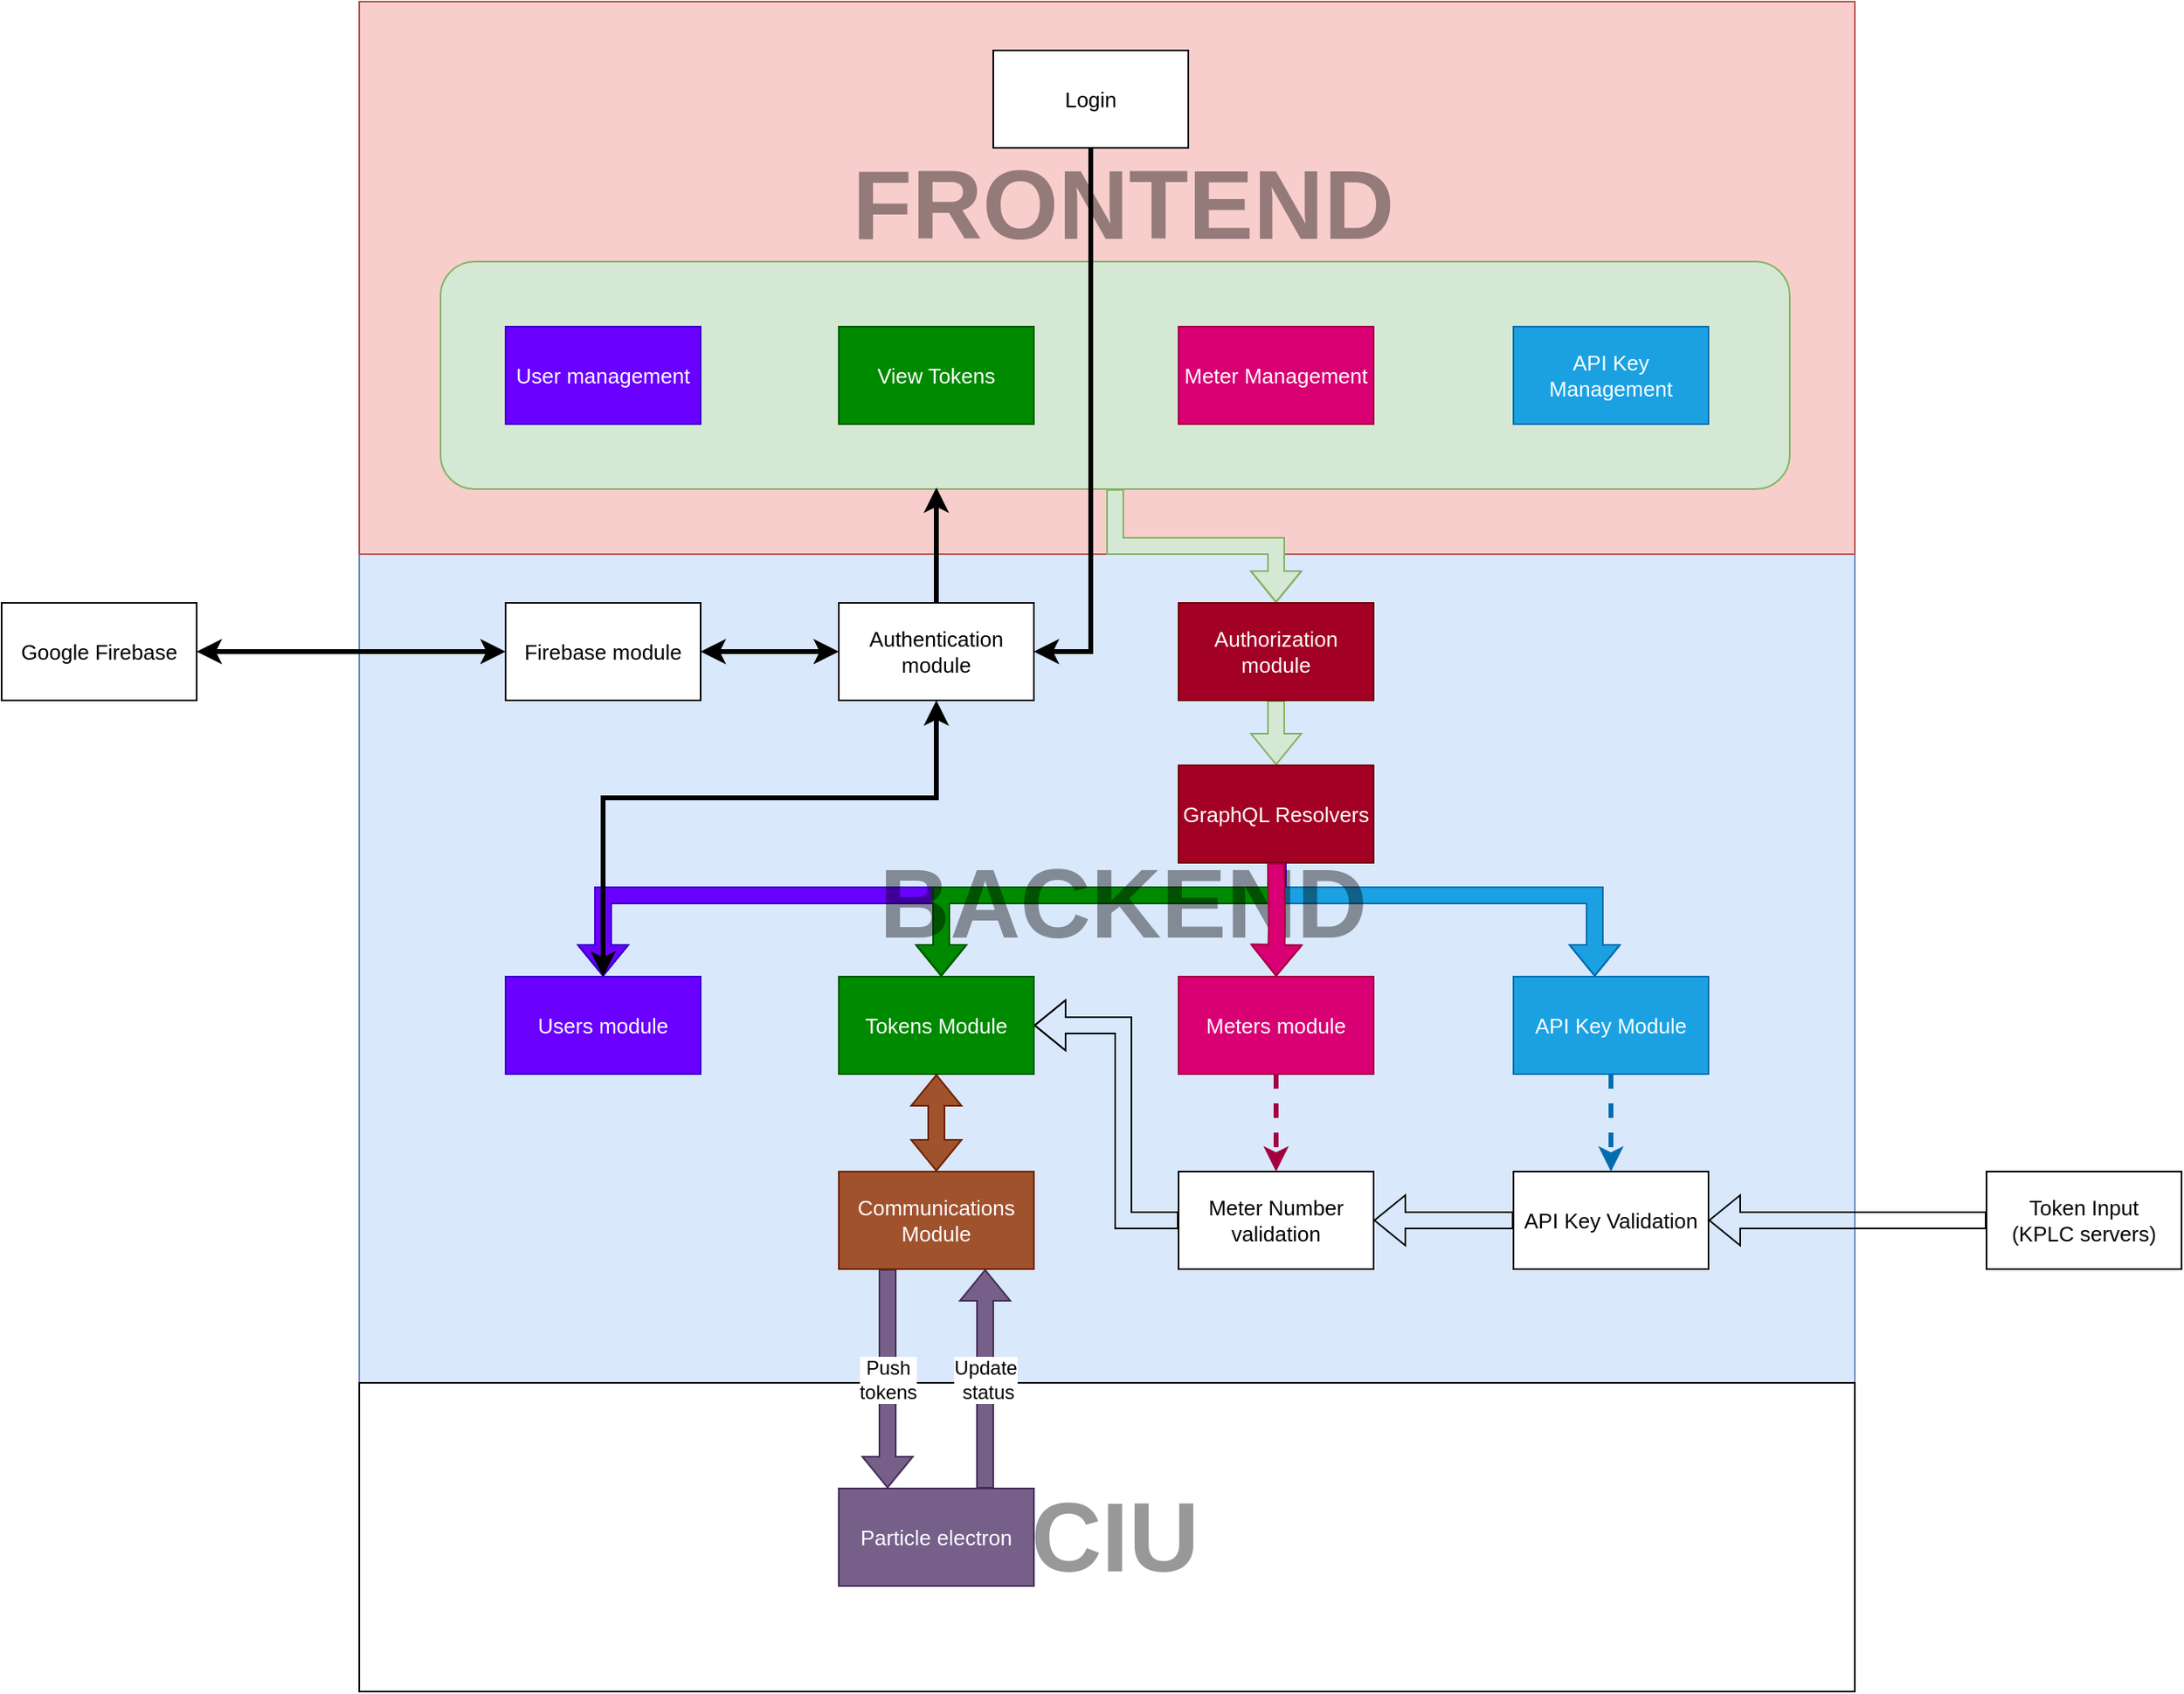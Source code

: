 <mxfile version="13.9.9" type="device"><diagram id="C5RBs43oDa-KdzZeNtuy" name="Page-1"><mxGraphModel dx="1574" dy="1429" grid="1" gridSize="10" guides="1" tooltips="1" connect="1" arrows="1" fold="1" page="1" pageScale="1" pageWidth="827" pageHeight="1169" math="0" shadow="0"><root><mxCell id="WIyWlLk6GJQsqaUBKTNV-0"/><mxCell id="WIyWlLk6GJQsqaUBKTNV-1" parent="WIyWlLk6GJQsqaUBKTNV-0"/><mxCell id="aEoYYCFHLiUPDO5pjgAt-21" value="" style="rounded=0;whiteSpace=wrap;html=1;fillColor=#dae8fc;strokeColor=#6c8ebf;textOpacity=40;fontSize=60;fontStyle=1" parent="WIyWlLk6GJQsqaUBKTNV-1" vertex="1"><mxGeometry x="240" y="440" width="920" height="510" as="geometry"/></mxCell><mxCell id="aEoYYCFHLiUPDO5pjgAt-15" value="" style="rounded=0;whiteSpace=wrap;html=1;fillColor=#f8cecc;strokeColor=#b85450;fontSize=60;textOpacity=40;" parent="WIyWlLk6GJQsqaUBKTNV-1" vertex="1"><mxGeometry x="240" y="100" width="920" height="340" as="geometry"/></mxCell><mxCell id="aEoYYCFHLiUPDO5pjgAt-24" style="edgeStyle=orthogonalEdgeStyle;rounded=0;orthogonalLoop=1;jettySize=auto;html=1;shape=flexArrow;fillColor=#d5e8d4;strokeColor=#82b366;" parent="WIyWlLk6GJQsqaUBKTNV-1" source="aEoYYCFHLiUPDO5pjgAt-22" target="aEoYYCFHLiUPDO5pjgAt-6" edge="1"><mxGeometry relative="1" as="geometry"/></mxCell><mxCell id="aEoYYCFHLiUPDO5pjgAt-22" value="" style="rounded=1;whiteSpace=wrap;html=1;fillColor=#d5e8d4;strokeColor=#82b366;" parent="WIyWlLk6GJQsqaUBKTNV-1" vertex="1"><mxGeometry x="290" y="260" width="830" height="140" as="geometry"/></mxCell><mxCell id="aEoYYCFHLiUPDO5pjgAt-14" style="edgeStyle=orthogonalEdgeStyle;rounded=0;orthogonalLoop=1;jettySize=auto;html=1;entryX=1;entryY=0.5;entryDx=0;entryDy=0;strokeWidth=3;" parent="WIyWlLk6GJQsqaUBKTNV-1" source="aEoYYCFHLiUPDO5pjgAt-7" target="aEoYYCFHLiUPDO5pjgAt-0" edge="1"><mxGeometry relative="1" as="geometry"/></mxCell><mxCell id="aEoYYCFHLiUPDO5pjgAt-7" value="Login" style="rounded=0;whiteSpace=wrap;html=1;fontSize=13;" parent="WIyWlLk6GJQsqaUBKTNV-1" vertex="1"><mxGeometry x="630" y="130" width="120" height="60" as="geometry"/></mxCell><mxCell id="aEoYYCFHLiUPDO5pjgAt-16" style="edgeStyle=orthogonalEdgeStyle;rounded=0;orthogonalLoop=1;jettySize=auto;html=1;strokeWidth=3;fillColor=#d5e8d4;" parent="WIyWlLk6GJQsqaUBKTNV-1" source="aEoYYCFHLiUPDO5pjgAt-0" edge="1"><mxGeometry relative="1" as="geometry"><mxPoint x="595" y="399" as="targetPoint"/></mxGeometry></mxCell><mxCell id="aEoYYCFHLiUPDO5pjgAt-40" style="edgeStyle=orthogonalEdgeStyle;shape=flexArrow;rounded=0;orthogonalLoop=1;jettySize=auto;html=1;startArrow=none;startFill=0;strokeWidth=1;fontSize=60;entryX=1;entryY=0.5;entryDx=0;entryDy=0;" parent="WIyWlLk6GJQsqaUBKTNV-1" source="aEoYYCFHLiUPDO5pjgAt-18" target="aEoYYCFHLiUPDO5pjgAt-12" edge="1"><mxGeometry relative="1" as="geometry"><Array as="points"><mxPoint x="710" y="850"/><mxPoint x="710" y="730"/></Array></mxGeometry></mxCell><mxCell id="aEoYYCFHLiUPDO5pjgAt-18" value="Meter Number validation" style="rounded=0;whiteSpace=wrap;html=1;fontSize=13;" parent="WIyWlLk6GJQsqaUBKTNV-1" vertex="1"><mxGeometry x="744" y="820" width="120" height="60" as="geometry"/></mxCell><mxCell id="aEoYYCFHLiUPDO5pjgAt-39" style="edgeStyle=orthogonalEdgeStyle;shape=flexArrow;rounded=0;orthogonalLoop=1;jettySize=auto;html=1;startArrow=none;startFill=0;strokeWidth=1;fontSize=60;" parent="WIyWlLk6GJQsqaUBKTNV-1" source="aEoYYCFHLiUPDO5pjgAt-19" target="aEoYYCFHLiUPDO5pjgAt-18" edge="1"><mxGeometry relative="1" as="geometry"/></mxCell><mxCell id="aEoYYCFHLiUPDO5pjgAt-19" value="API Key Validation" style="rounded=0;whiteSpace=wrap;html=1;fontSize=13;" parent="WIyWlLk6GJQsqaUBKTNV-1" vertex="1"><mxGeometry x="950" y="820" width="120" height="60" as="geometry"/></mxCell><mxCell id="aEoYYCFHLiUPDO5pjgAt-1" value="User management" style="rounded=0;whiteSpace=wrap;html=1;fontSize=13;fillColor=#6a00ff;strokeColor=#3700CC;fontColor=#ffffff;" parent="WIyWlLk6GJQsqaUBKTNV-1" vertex="1"><mxGeometry x="330" y="300" width="120" height="60" as="geometry"/></mxCell><mxCell id="aEoYYCFHLiUPDO5pjgAt-2" value="Meter Management" style="rounded=0;whiteSpace=wrap;html=1;fontSize=13;fillColor=#d80073;strokeColor=#A50040;fontColor=#ffffff;" parent="WIyWlLk6GJQsqaUBKTNV-1" vertex="1"><mxGeometry x="744" y="300" width="120" height="60" as="geometry"/></mxCell><mxCell id="aEoYYCFHLiUPDO5pjgAt-3" value="API Key Management" style="rounded=0;whiteSpace=wrap;html=1;fontSize=13;fillColor=#1ba1e2;strokeColor=#006EAF;fontColor=#ffffff;" parent="WIyWlLk6GJQsqaUBKTNV-1" vertex="1"><mxGeometry x="950" y="300" width="120" height="60" as="geometry"/></mxCell><mxCell id="aEoYYCFHLiUPDO5pjgAt-4" value="View Tokens" style="rounded=0;whiteSpace=wrap;html=1;fontSize=13;fillColor=#008a00;strokeColor=#005700;fontColor=#ffffff;" parent="WIyWlLk6GJQsqaUBKTNV-1" vertex="1"><mxGeometry x="535" y="300" width="120" height="60" as="geometry"/></mxCell><mxCell id="aEoYYCFHLiUPDO5pjgAt-9" value="Users module" style="rounded=0;whiteSpace=wrap;html=1;fontSize=13;fillColor=#6a00ff;strokeColor=#3700CC;fontColor=#ffffff;" parent="WIyWlLk6GJQsqaUBKTNV-1" vertex="1"><mxGeometry x="330" y="700" width="120" height="60" as="geometry"/></mxCell><mxCell id="aEoYYCFHLiUPDO5pjgAt-45" style="edgeStyle=orthogonalEdgeStyle;rounded=0;orthogonalLoop=1;jettySize=auto;html=1;entryX=0.5;entryY=0;entryDx=0;entryDy=0;dashed=1;startArrow=none;startFill=0;strokeWidth=3;fontSize=60;jumpSize=6;fillColor=#d80073;strokeColor=#A50040;" parent="WIyWlLk6GJQsqaUBKTNV-1" source="aEoYYCFHLiUPDO5pjgAt-10" target="aEoYYCFHLiUPDO5pjgAt-18" edge="1"><mxGeometry relative="1" as="geometry"/></mxCell><mxCell id="aEoYYCFHLiUPDO5pjgAt-10" value="Meters module" style="rounded=0;whiteSpace=wrap;html=1;fontSize=13;fillColor=#d80073;strokeColor=#A50040;fontColor=#ffffff;" parent="WIyWlLk6GJQsqaUBKTNV-1" vertex="1"><mxGeometry x="744" y="700" width="120" height="60" as="geometry"/></mxCell><mxCell id="aEoYYCFHLiUPDO5pjgAt-44" style="edgeStyle=orthogonalEdgeStyle;rounded=0;orthogonalLoop=1;jettySize=auto;html=1;startArrow=none;startFill=0;strokeWidth=3;fontSize=60;dashed=1;fillColor=#1ba1e2;strokeColor=#006EAF;" parent="WIyWlLk6GJQsqaUBKTNV-1" source="aEoYYCFHLiUPDO5pjgAt-11" target="aEoYYCFHLiUPDO5pjgAt-19" edge="1"><mxGeometry relative="1" as="geometry"/></mxCell><mxCell id="aEoYYCFHLiUPDO5pjgAt-11" value="API Key Module" style="rounded=0;whiteSpace=wrap;html=1;fontSize=13;fillColor=#1ba1e2;strokeColor=#006EAF;fontColor=#ffffff;" parent="WIyWlLk6GJQsqaUBKTNV-1" vertex="1"><mxGeometry x="950" y="700" width="120" height="60" as="geometry"/></mxCell><mxCell id="aEoYYCFHLiUPDO5pjgAt-12" value="Tokens Module" style="rounded=0;whiteSpace=wrap;html=1;fontSize=13;fillColor=#008a00;strokeColor=#005700;fontColor=#ffffff;" parent="WIyWlLk6GJQsqaUBKTNV-1" vertex="1"><mxGeometry x="535" y="700" width="120" height="60" as="geometry"/></mxCell><mxCell id="aEoYYCFHLiUPDO5pjgAt-35" style="edgeStyle=orthogonalEdgeStyle;rounded=0;orthogonalLoop=1;jettySize=auto;html=1;strokeWidth=3;fontSize=60;startArrow=classic;startFill=1;" parent="WIyWlLk6GJQsqaUBKTNV-1" source="aEoYYCFHLiUPDO5pjgAt-0" target="aEoYYCFHLiUPDO5pjgAt-34" edge="1"><mxGeometry relative="1" as="geometry"/></mxCell><mxCell id="aEoYYCFHLiUPDO5pjgAt-0" value="Authentication module" style="rounded=0;whiteSpace=wrap;html=1;fontSize=13;" parent="WIyWlLk6GJQsqaUBKTNV-1" vertex="1"><mxGeometry x="535" y="470" width="120" height="60" as="geometry"/></mxCell><mxCell id="aEoYYCFHLiUPDO5pjgAt-26" style="edgeStyle=orthogonalEdgeStyle;shape=flexArrow;rounded=0;orthogonalLoop=1;jettySize=auto;html=1;fillColor=#6a00ff;strokeColor=#3700CC;entryX=0.5;entryY=0;entryDx=0;entryDy=0;exitX=0.75;exitY=0;exitDx=0;exitDy=0;" parent="WIyWlLk6GJQsqaUBKTNV-1" source="aEoYYCFHLiUPDO5pjgAt-51" target="aEoYYCFHLiUPDO5pjgAt-9" edge="1"><mxGeometry relative="1" as="geometry"><mxPoint x="804.0" y="630" as="sourcePoint"/><Array as="points"><mxPoint x="805" y="650"/><mxPoint x="390" y="650"/></Array></mxGeometry></mxCell><mxCell id="aEoYYCFHLiUPDO5pjgAt-37" style="edgeStyle=orthogonalEdgeStyle;shape=flexArrow;rounded=0;orthogonalLoop=1;jettySize=auto;html=1;startArrow=none;startFill=0;strokeWidth=1;fontSize=60;fillColor=#1ba1e2;strokeColor=#006EAF;" parent="WIyWlLk6GJQsqaUBKTNV-1" target="aEoYYCFHLiUPDO5pjgAt-11" edge="1"><mxGeometry relative="1" as="geometry"><mxPoint x="804.0" y="630" as="sourcePoint"/><Array as="points"><mxPoint x="804" y="650"/><mxPoint x="1000" y="650"/></Array></mxGeometry></mxCell><mxCell id="aEoYYCFHLiUPDO5pjgAt-49" style="edgeStyle=orthogonalEdgeStyle;rounded=0;jumpSize=6;orthogonalLoop=1;jettySize=auto;html=1;startArrow=none;startFill=0;strokeWidth=1;fontSize=12;shape=flexArrow;fillColor=#d5e8d4;strokeColor=#82b366;" parent="WIyWlLk6GJQsqaUBKTNV-1" source="aEoYYCFHLiUPDO5pjgAt-6" target="aEoYYCFHLiUPDO5pjgAt-47" edge="1"><mxGeometry relative="1" as="geometry"/></mxCell><mxCell id="aEoYYCFHLiUPDO5pjgAt-6" value="Authorization module" style="rounded=0;whiteSpace=wrap;html=1;fillColor=#a20025;strokeColor=#6F0000;fontSize=13;fontColor=#ffffff;" parent="WIyWlLk6GJQsqaUBKTNV-1" vertex="1"><mxGeometry x="744" y="470" width="120" height="60" as="geometry"/></mxCell><mxCell id="aEoYYCFHLiUPDO5pjgAt-38" style="edgeStyle=orthogonalEdgeStyle;shape=flexArrow;rounded=0;orthogonalLoop=1;jettySize=auto;html=1;startArrow=none;startFill=0;strokeWidth=1;fontSize=60;" parent="WIyWlLk6GJQsqaUBKTNV-1" source="aEoYYCFHLiUPDO5pjgAt-27" target="aEoYYCFHLiUPDO5pjgAt-19" edge="1"><mxGeometry relative="1" as="geometry"><mxPoint x="1200" y="850" as="sourcePoint"/></mxGeometry></mxCell><mxCell id="aEoYYCFHLiUPDO5pjgAt-27" value="Token Input&lt;br&gt;(KPLC servers)" style="rounded=0;whiteSpace=wrap;html=1;fontSize=13;" parent="WIyWlLk6GJQsqaUBKTNV-1" vertex="1"><mxGeometry x="1241" y="820" width="120" height="60" as="geometry"/></mxCell><mxCell id="aEoYYCFHLiUPDO5pjgAt-28" value="" style="rounded=0;whiteSpace=wrap;html=1;fontSize=60;fontStyle=1;textOpacity=40;" parent="WIyWlLk6GJQsqaUBKTNV-1" vertex="1"><mxGeometry x="240" y="950" width="920" height="190" as="geometry"/></mxCell><mxCell id="aEoYYCFHLiUPDO5pjgAt-43" value="&lt;font style=&quot;font-size: 12px&quot;&gt;Update&lt;br&gt;&amp;nbsp;status&lt;/font&gt;" style="edgeStyle=orthogonalEdgeStyle;shape=flexArrow;rounded=0;orthogonalLoop=1;jettySize=auto;html=1;startArrow=none;startFill=0;strokeWidth=1;fontSize=12;entryX=0.75;entryY=1;entryDx=0;entryDy=0;exitX=0.75;exitY=0;exitDx=0;exitDy=0;fillColor=#76608a;strokeColor=#432D57;" parent="WIyWlLk6GJQsqaUBKTNV-1" source="aEoYYCFHLiUPDO5pjgAt-29" target="aEoYYCFHLiUPDO5pjgAt-31" edge="1"><mxGeometry relative="1" as="geometry"/></mxCell><mxCell id="aEoYYCFHLiUPDO5pjgAt-29" value="Particle electron" style="rounded=0;whiteSpace=wrap;html=1;fontSize=13;fillColor=#76608a;strokeColor=#432D57;fontColor=#ffffff;" parent="WIyWlLk6GJQsqaUBKTNV-1" vertex="1"><mxGeometry x="535" y="1015" width="120" height="60" as="geometry"/></mxCell><mxCell id="aEoYYCFHLiUPDO5pjgAt-30" value="FRONTEND" style="rounded=0;whiteSpace=wrap;html=1;fontSize=60;strokeColor=none;fillColor=none;textOpacity=40;fontStyle=1" parent="WIyWlLk6GJQsqaUBKTNV-1" vertex="1"><mxGeometry x="530" y="170" width="360" height="110" as="geometry"/></mxCell><mxCell id="aEoYYCFHLiUPDO5pjgAt-42" value="Push&lt;br&gt;tokens" style="edgeStyle=orthogonalEdgeStyle;shape=flexArrow;rounded=0;orthogonalLoop=1;jettySize=auto;html=1;startArrow=none;startFill=0;strokeWidth=1;fontSize=12;exitX=0.25;exitY=1;exitDx=0;exitDy=0;entryX=0.25;entryY=0;entryDx=0;entryDy=0;fillColor=#76608a;strokeColor=#432D57;" parent="WIyWlLk6GJQsqaUBKTNV-1" source="aEoYYCFHLiUPDO5pjgAt-31" target="aEoYYCFHLiUPDO5pjgAt-29" edge="1"><mxGeometry relative="1" as="geometry"/></mxCell><mxCell id="aEoYYCFHLiUPDO5pjgAt-34" value="Firebase module" style="rounded=0;whiteSpace=wrap;html=1;fontSize=13;" parent="WIyWlLk6GJQsqaUBKTNV-1" vertex="1"><mxGeometry x="330" y="470" width="120" height="60" as="geometry"/></mxCell><mxCell id="aEoYYCFHLiUPDO5pjgAt-47" value="GraphQL Resolvers" style="rounded=0;whiteSpace=wrap;html=1;fillColor=#a20025;fontSize=13;strokeColor=#6F0000;fontColor=#ffffff;" parent="WIyWlLk6GJQsqaUBKTNV-1" vertex="1"><mxGeometry x="744" y="570" width="120" height="60" as="geometry"/></mxCell><mxCell id="aEoYYCFHLiUPDO5pjgAt-31" value="Communications Module" style="rounded=0;whiteSpace=wrap;html=1;fontSize=13;fillColor=#a0522d;strokeColor=#6D1F00;fontColor=#ffffff;" parent="WIyWlLk6GJQsqaUBKTNV-1" vertex="1"><mxGeometry x="535" y="820" width="120" height="60" as="geometry"/></mxCell><mxCell id="aEoYYCFHLiUPDO5pjgAt-48" style="edgeStyle=orthogonalEdgeStyle;shape=flexArrow;rounded=0;orthogonalLoop=1;jettySize=auto;html=1;startArrow=block;startFill=0;strokeWidth=1;fontSize=60;fillColor=#a0522d;strokeColor=#6D1F00;" parent="WIyWlLk6GJQsqaUBKTNV-1" source="aEoYYCFHLiUPDO5pjgAt-12" target="aEoYYCFHLiUPDO5pjgAt-31" edge="1"><mxGeometry relative="1" as="geometry"><mxPoint x="378.56" y="763.84" as="sourcePoint"/><mxPoint x="430" y="890" as="targetPoint"/></mxGeometry></mxCell><mxCell id="aEoYYCFHLiUPDO5pjgAt-53" value="Google Firebase" style="rounded=0;whiteSpace=wrap;html=1;fontSize=13;" parent="WIyWlLk6GJQsqaUBKTNV-1" vertex="1"><mxGeometry x="20" y="470" width="120" height="60" as="geometry"/></mxCell><mxCell id="aEoYYCFHLiUPDO5pjgAt-54" style="edgeStyle=orthogonalEdgeStyle;rounded=0;orthogonalLoop=1;jettySize=auto;html=1;strokeWidth=3;fontSize=60;startArrow=classic;startFill=1;entryX=1;entryY=0.5;entryDx=0;entryDy=0;" parent="WIyWlLk6GJQsqaUBKTNV-1" source="aEoYYCFHLiUPDO5pjgAt-34" target="aEoYYCFHLiUPDO5pjgAt-53" edge="1"><mxGeometry relative="1" as="geometry"><mxPoint x="280" y="499.66" as="sourcePoint"/><mxPoint x="250" y="500" as="targetPoint"/><Array as="points"/></mxGeometry></mxCell><mxCell id="aEoYYCFHLiUPDO5pjgAt-57" value="CIU" style="rounded=0;whiteSpace=wrap;html=1;fontSize=60;strokeColor=none;fillColor=none;textOpacity=40;fontStyle=1" parent="WIyWlLk6GJQsqaUBKTNV-1" vertex="1"><mxGeometry x="650" y="990" width="110" height="110" as="geometry"/></mxCell><mxCell id="aEoYYCFHLiUPDO5pjgAt-25" style="edgeStyle=orthogonalEdgeStyle;shape=flexArrow;rounded=0;orthogonalLoop=1;jettySize=auto;html=1;fillColor=#008a00;strokeColor=#005700;" parent="WIyWlLk6GJQsqaUBKTNV-1" target="aEoYYCFHLiUPDO5pjgAt-12" edge="1"><mxGeometry relative="1" as="geometry"><mxPoint x="804.0" y="630" as="sourcePoint"/><Array as="points"><mxPoint x="804" y="650"/><mxPoint x="598" y="650"/></Array></mxGeometry></mxCell><mxCell id="aEoYYCFHLiUPDO5pjgAt-51" value="BACKEND" style="rounded=0;whiteSpace=wrap;html=1;fontSize=60;strokeColor=none;fillColor=none;textOpacity=40;fontStyle=1" parent="WIyWlLk6GJQsqaUBKTNV-1" vertex="1"><mxGeometry x="530" y="630" width="360" height="50" as="geometry"/></mxCell><mxCell id="aEoYYCFHLiUPDO5pjgAt-36" style="edgeStyle=orthogonalEdgeStyle;rounded=0;orthogonalLoop=1;jettySize=auto;html=1;startArrow=none;startFill=0;strokeWidth=1;fontSize=60;shape=flexArrow;fillColor=#d80073;strokeColor=#A50040;" parent="WIyWlLk6GJQsqaUBKTNV-1" target="aEoYYCFHLiUPDO5pjgAt-10" edge="1"><mxGeometry relative="1" as="geometry"><mxPoint x="804" y="630" as="sourcePoint"/></mxGeometry></mxCell><mxCell id="KbX--T73n2gQTCwuHB8B-0" style="edgeStyle=orthogonalEdgeStyle;rounded=0;orthogonalLoop=1;jettySize=auto;html=1;startArrow=classic;startFill=1;strokeWidth=3;" edge="1" parent="WIyWlLk6GJQsqaUBKTNV-1" source="aEoYYCFHLiUPDO5pjgAt-0" target="aEoYYCFHLiUPDO5pjgAt-9"><mxGeometry relative="1" as="geometry"><Array as="points"><mxPoint x="595" y="590"/><mxPoint x="390" y="590"/></Array></mxGeometry></mxCell></root></mxGraphModel></diagram></mxfile>